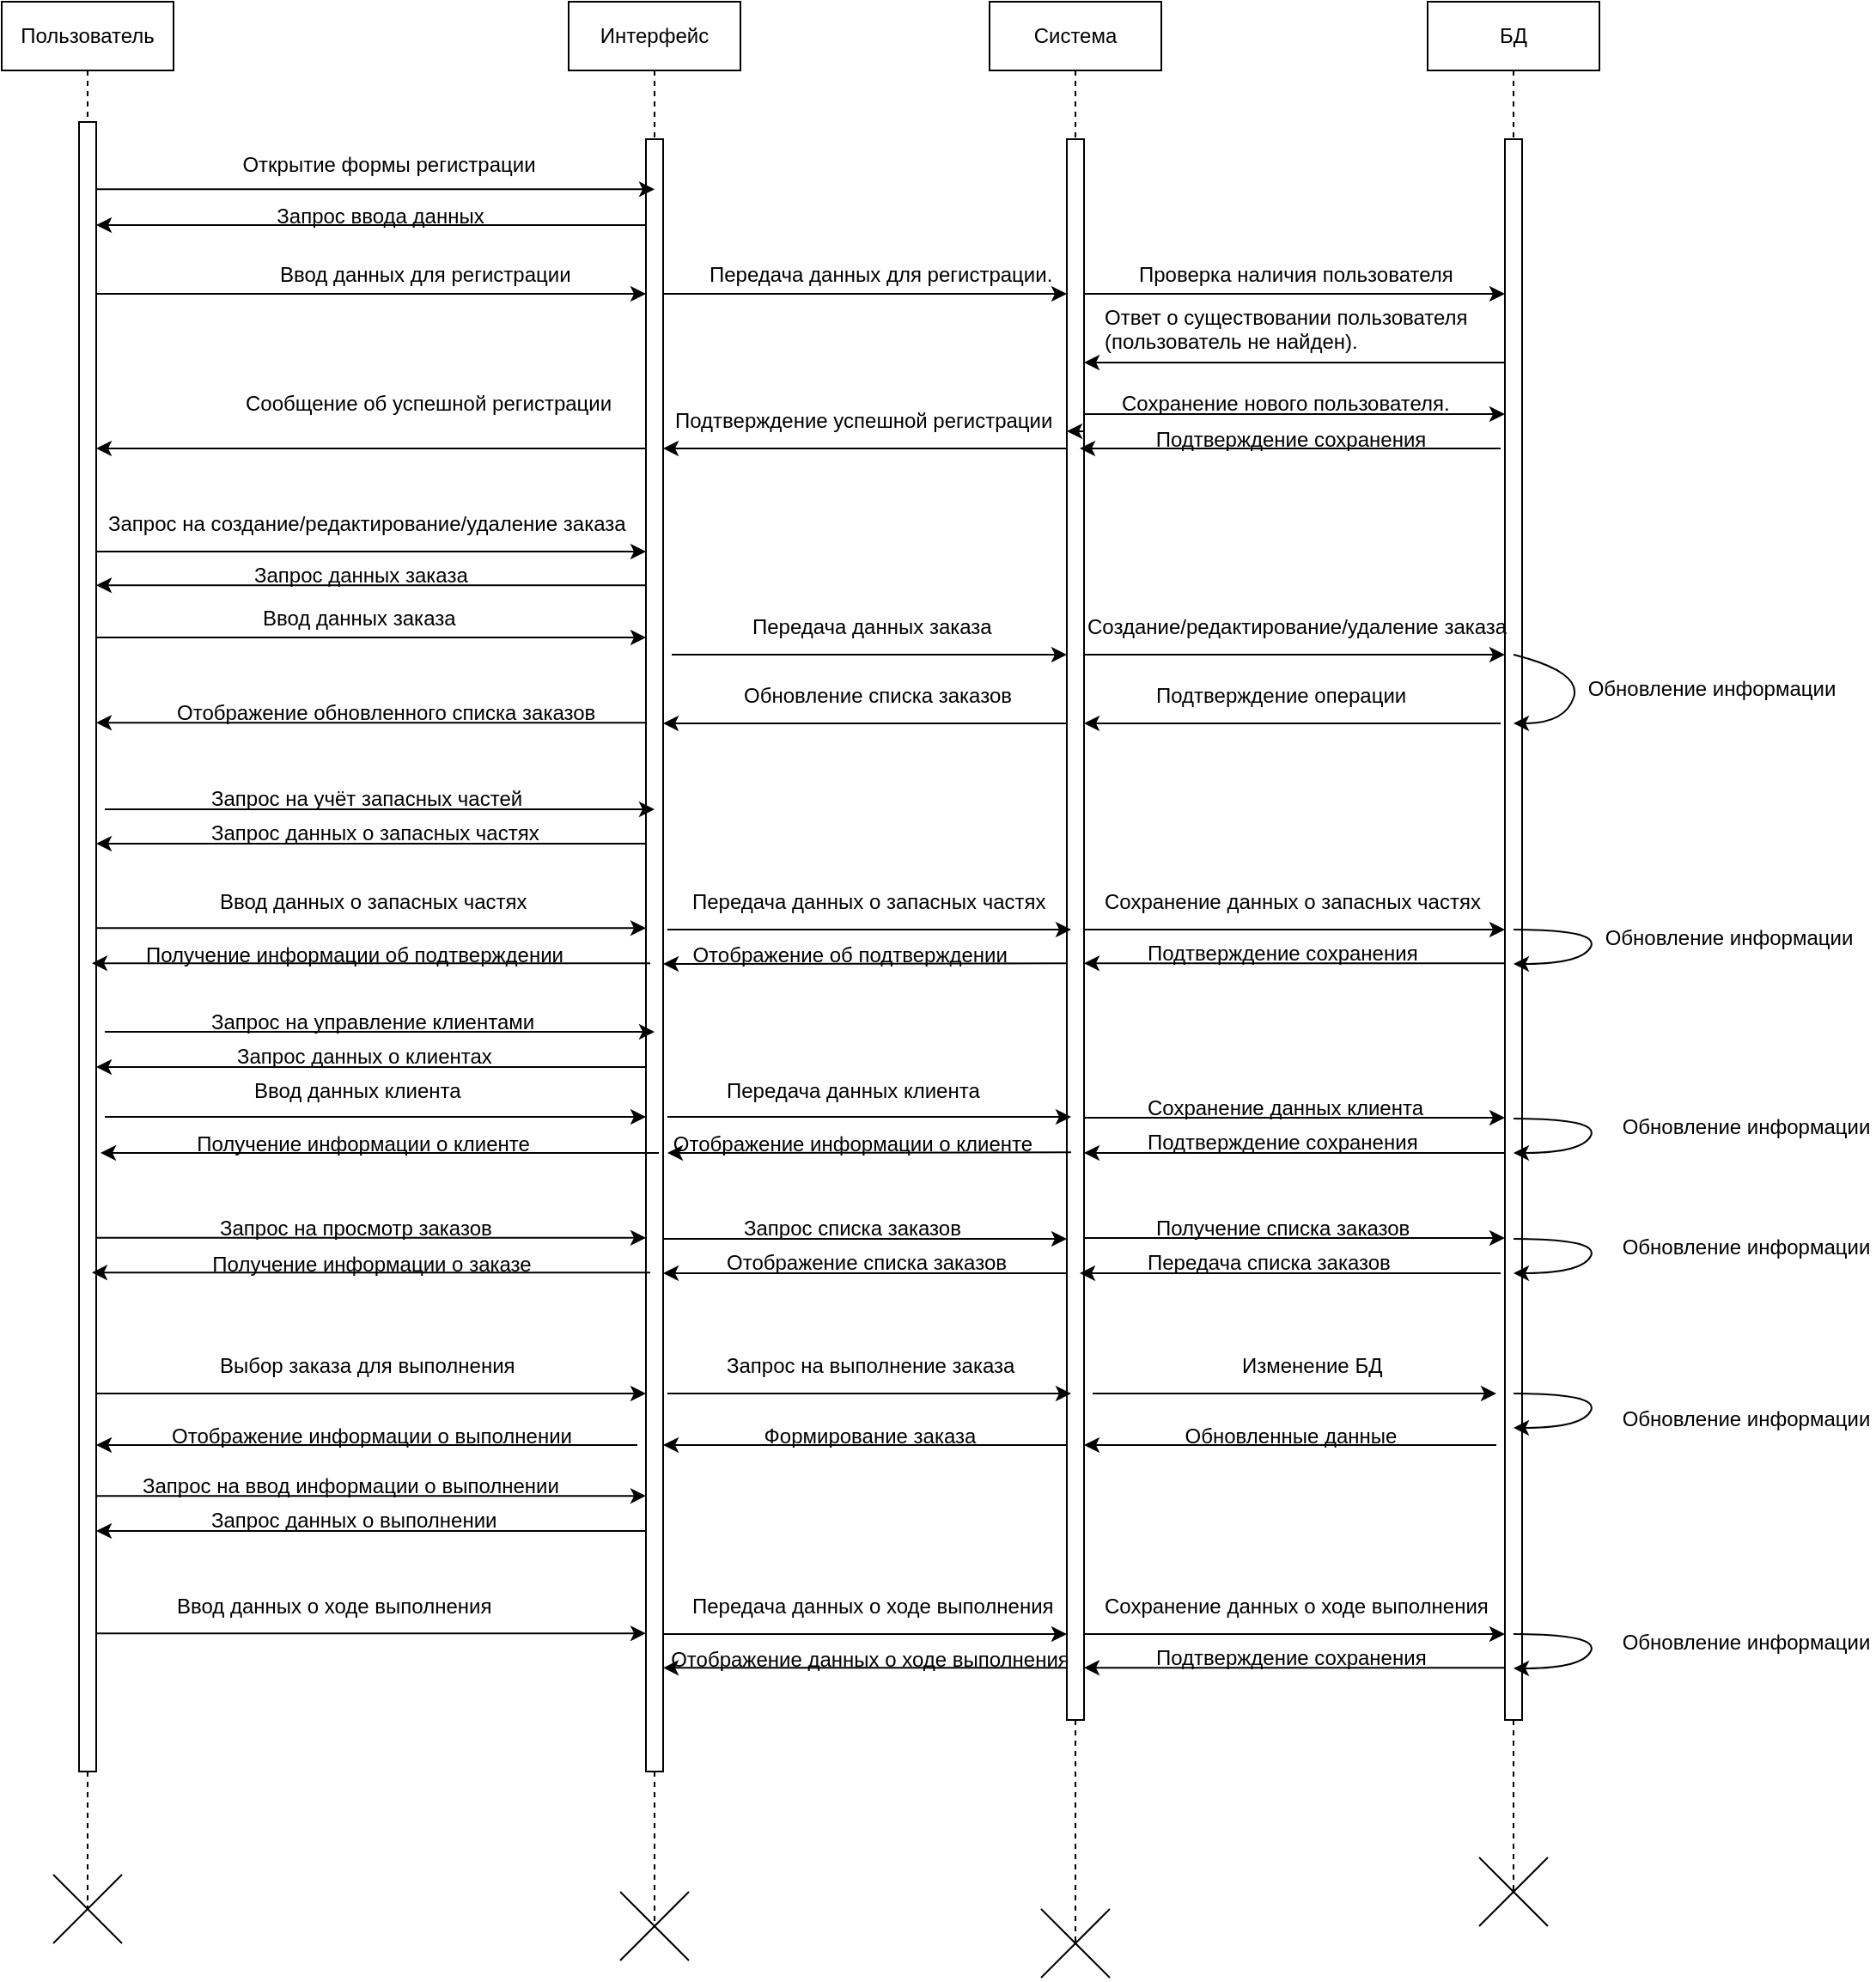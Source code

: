 <mxfile version="24.7.17">
  <diagram name="Page-1" id="2YBvvXClWsGukQMizWep">
    <mxGraphModel dx="2284" dy="780" grid="1" gridSize="10" guides="1" tooltips="1" connect="1" arrows="1" fold="1" page="1" pageScale="1" pageWidth="850" pageHeight="1100" math="0" shadow="0">
      <root>
        <mxCell id="0" />
        <mxCell id="1" parent="0" />
        <mxCell id="aM9ryv3xv72pqoxQDRHE-1" value="Пользователь" style="shape=umlLifeline;perimeter=lifelinePerimeter;whiteSpace=wrap;html=1;container=0;dropTarget=0;collapsible=0;recursiveResize=0;outlineConnect=0;portConstraint=eastwest;newEdgeStyle={&quot;edgeStyle&quot;:&quot;elbowEdgeStyle&quot;,&quot;elbow&quot;:&quot;vertical&quot;,&quot;curved&quot;:0,&quot;rounded&quot;:0};" parent="1" vertex="1">
          <mxGeometry x="-150" y="40" width="100" height="1110" as="geometry" />
        </mxCell>
        <mxCell id="aM9ryv3xv72pqoxQDRHE-2" value="" style="html=1;points=[];perimeter=orthogonalPerimeter;outlineConnect=0;targetShapes=umlLifeline;portConstraint=eastwest;newEdgeStyle={&quot;edgeStyle&quot;:&quot;elbowEdgeStyle&quot;,&quot;elbow&quot;:&quot;vertical&quot;,&quot;curved&quot;:0,&quot;rounded&quot;:0};" parent="aM9ryv3xv72pqoxQDRHE-1" vertex="1">
          <mxGeometry x="45" y="70" width="10" height="960" as="geometry" />
        </mxCell>
        <mxCell id="aM9ryv3xv72pqoxQDRHE-5" value="Система" style="shape=umlLifeline;perimeter=lifelinePerimeter;whiteSpace=wrap;html=1;container=0;dropTarget=0;collapsible=0;recursiveResize=0;outlineConnect=0;portConstraint=eastwest;newEdgeStyle={&quot;edgeStyle&quot;:&quot;elbowEdgeStyle&quot;,&quot;elbow&quot;:&quot;vertical&quot;,&quot;curved&quot;:0,&quot;rounded&quot;:0};" parent="1" vertex="1">
          <mxGeometry x="425" y="40" width="100" height="1130" as="geometry" />
        </mxCell>
        <mxCell id="aM9ryv3xv72pqoxQDRHE-6" value="" style="html=1;points=[];perimeter=orthogonalPerimeter;outlineConnect=0;targetShapes=umlLifeline;portConstraint=eastwest;newEdgeStyle={&quot;edgeStyle&quot;:&quot;elbowEdgeStyle&quot;,&quot;elbow&quot;:&quot;vertical&quot;,&quot;curved&quot;:0,&quot;rounded&quot;:0};" parent="aM9ryv3xv72pqoxQDRHE-5" vertex="1">
          <mxGeometry x="45" y="80" width="10" height="920" as="geometry" />
        </mxCell>
        <mxCell id="1hM0-aGLRKh8kivs0Ej2-1" value="БД" style="shape=umlLifeline;perimeter=lifelinePerimeter;whiteSpace=wrap;html=1;container=0;dropTarget=0;collapsible=0;recursiveResize=0;outlineConnect=0;portConstraint=eastwest;newEdgeStyle={&quot;edgeStyle&quot;:&quot;elbowEdgeStyle&quot;,&quot;elbow&quot;:&quot;vertical&quot;,&quot;curved&quot;:0,&quot;rounded&quot;:0};" parent="1" vertex="1">
          <mxGeometry x="680" y="40" width="100" height="1100" as="geometry" />
        </mxCell>
        <mxCell id="1hM0-aGLRKh8kivs0Ej2-2" value="" style="html=1;points=[];perimeter=orthogonalPerimeter;outlineConnect=0;targetShapes=umlLifeline;portConstraint=eastwest;newEdgeStyle={&quot;edgeStyle&quot;:&quot;elbowEdgeStyle&quot;,&quot;elbow&quot;:&quot;vertical&quot;,&quot;curved&quot;:0,&quot;rounded&quot;:0};" parent="1hM0-aGLRKh8kivs0Ej2-1" vertex="1">
          <mxGeometry x="45" y="80" width="10" height="920" as="geometry" />
        </mxCell>
        <mxCell id="1hM0-aGLRKh8kivs0Ej2-12" value="Интерфейс" style="shape=umlLifeline;perimeter=lifelinePerimeter;whiteSpace=wrap;html=1;container=0;dropTarget=0;collapsible=0;recursiveResize=0;outlineConnect=0;portConstraint=eastwest;newEdgeStyle={&quot;edgeStyle&quot;:&quot;elbowEdgeStyle&quot;,&quot;elbow&quot;:&quot;vertical&quot;,&quot;curved&quot;:0,&quot;rounded&quot;:0};" parent="1" vertex="1">
          <mxGeometry x="180" y="40" width="100" height="1120" as="geometry" />
        </mxCell>
        <mxCell id="1hM0-aGLRKh8kivs0Ej2-13" value="" style="html=1;points=[];perimeter=orthogonalPerimeter;outlineConnect=0;targetShapes=umlLifeline;portConstraint=eastwest;newEdgeStyle={&quot;edgeStyle&quot;:&quot;elbowEdgeStyle&quot;,&quot;elbow&quot;:&quot;vertical&quot;,&quot;curved&quot;:0,&quot;rounded&quot;:0};" parent="1hM0-aGLRKh8kivs0Ej2-12" vertex="1">
          <mxGeometry x="45" y="80" width="10" height="950" as="geometry" />
        </mxCell>
        <mxCell id="1hM0-aGLRKh8kivs0Ej2-14" value="" style="endArrow=classic;html=1;rounded=0;" parent="1" source="aM9ryv3xv72pqoxQDRHE-2" edge="1">
          <mxGeometry width="50" height="50" relative="1" as="geometry">
            <mxPoint x="-40" y="149.17" as="sourcePoint" />
            <mxPoint x="230" y="149.17" as="targetPoint" />
          </mxGeometry>
        </mxCell>
        <mxCell id="1hM0-aGLRKh8kivs0Ej2-18" value="Открытие формы регистрации" style="text;html=1;align=center;verticalAlign=middle;resizable=0;points=[];autosize=1;strokeColor=none;fillColor=none;" parent="1" vertex="1">
          <mxGeometry x="-20" y="120" width="190" height="30" as="geometry" />
        </mxCell>
        <mxCell id="1hM0-aGLRKh8kivs0Ej2-19" value="Запрос ввода данных" style="text;html=1;align=center;verticalAlign=middle;resizable=0;points=[];autosize=1;strokeColor=none;fillColor=none;" parent="1" vertex="1">
          <mxGeometry y="150" width="140" height="30" as="geometry" />
        </mxCell>
        <mxCell id="1hM0-aGLRKh8kivs0Ej2-20" value="" style="endArrow=classic;html=1;rounded=0;" parent="1" source="1hM0-aGLRKh8kivs0Ej2-13" target="aM9ryv3xv72pqoxQDRHE-2" edge="1">
          <mxGeometry width="50" height="50" relative="1" as="geometry">
            <mxPoint x="217.59" y="180" as="sourcePoint" />
            <mxPoint x="12.4" y="180" as="targetPoint" />
            <Array as="points">
              <mxPoint x="-10" y="170" />
            </Array>
          </mxGeometry>
        </mxCell>
        <mxCell id="1hM0-aGLRKh8kivs0Ej2-21" value="Ввод данных для регистрации" style="text;whiteSpace=wrap;html=1;" parent="1" vertex="1">
          <mxGeometry x="10" y="185" width="200" height="40" as="geometry" />
        </mxCell>
        <mxCell id="1hM0-aGLRKh8kivs0Ej2-22" value="" style="endArrow=classic;html=1;rounded=0;" parent="1" source="aM9ryv3xv72pqoxQDRHE-2" edge="1">
          <mxGeometry width="50" height="50" relative="1" as="geometry">
            <mxPoint x="-45" y="210.0" as="sourcePoint" />
            <mxPoint x="225" y="210.0" as="targetPoint" />
          </mxGeometry>
        </mxCell>
        <mxCell id="1hM0-aGLRKh8kivs0Ej2-23" value="Передача данных для регистрации." style="text;whiteSpace=wrap;html=1;" parent="1" vertex="1">
          <mxGeometry x="260" y="185" width="230" height="40" as="geometry" />
        </mxCell>
        <mxCell id="1hM0-aGLRKh8kivs0Ej2-24" value="" style="endArrow=classic;html=1;rounded=0;" parent="1" source="1hM0-aGLRKh8kivs0Ej2-13" edge="1">
          <mxGeometry width="50" height="50" relative="1" as="geometry">
            <mxPoint x="255" y="210" as="sourcePoint" />
            <mxPoint x="470" y="210" as="targetPoint" />
          </mxGeometry>
        </mxCell>
        <mxCell id="1hM0-aGLRKh8kivs0Ej2-25" value="Проверка наличия пользователя" style="text;whiteSpace=wrap;html=1;" parent="1" vertex="1">
          <mxGeometry x="510" y="185" width="220" height="40" as="geometry" />
        </mxCell>
        <mxCell id="1hM0-aGLRKh8kivs0Ej2-26" value="" style="endArrow=classic;html=1;rounded=0;" parent="1" edge="1">
          <mxGeometry width="50" height="50" relative="1" as="geometry">
            <mxPoint x="480" y="210" as="sourcePoint" />
            <mxPoint x="725" y="210" as="targetPoint" />
          </mxGeometry>
        </mxCell>
        <mxCell id="1hM0-aGLRKh8kivs0Ej2-27" value="Ответ о существовании пользователя (пользователь не найден)." style="text;whiteSpace=wrap;html=1;" parent="1" vertex="1">
          <mxGeometry x="490" y="210" width="240" height="40" as="geometry" />
        </mxCell>
        <mxCell id="1hM0-aGLRKh8kivs0Ej2-28" value="" style="endArrow=classic;html=1;rounded=0;" parent="1" edge="1">
          <mxGeometry width="50" height="50" relative="1" as="geometry">
            <mxPoint x="725" y="250" as="sourcePoint" />
            <mxPoint x="480" y="250" as="targetPoint" />
          </mxGeometry>
        </mxCell>
        <mxCell id="1hM0-aGLRKh8kivs0Ej2-52" value="" style="edgeStyle=orthogonalEdgeStyle;rounded=0;orthogonalLoop=1;jettySize=auto;html=1;" parent="1" source="1hM0-aGLRKh8kivs0Ej2-29" target="1hM0-aGLRKh8kivs0Ej2-34" edge="1">
          <mxGeometry relative="1" as="geometry" />
        </mxCell>
        <mxCell id="1hM0-aGLRKh8kivs0Ej2-29" value="Сохранение нового пользователя." style="text;whiteSpace=wrap;html=1;" parent="1" vertex="1">
          <mxGeometry x="500" y="260" width="220" height="40" as="geometry" />
        </mxCell>
        <mxCell id="1hM0-aGLRKh8kivs0Ej2-30" value="" style="endArrow=classic;html=1;rounded=0;" parent="1" source="aM9ryv3xv72pqoxQDRHE-6" target="1hM0-aGLRKh8kivs0Ej2-2" edge="1">
          <mxGeometry width="50" height="50" relative="1" as="geometry">
            <mxPoint x="485" y="280" as="sourcePoint" />
            <mxPoint x="730" y="280" as="targetPoint" />
            <Array as="points">
              <mxPoint x="595" y="280" />
            </Array>
          </mxGeometry>
        </mxCell>
        <mxCell id="1hM0-aGLRKh8kivs0Ej2-31" value="Подтверждение сохранения" style="text;html=1;align=center;verticalAlign=middle;resizable=0;points=[];autosize=1;strokeColor=none;fillColor=none;" parent="1" vertex="1">
          <mxGeometry x="510" y="280" width="180" height="30" as="geometry" />
        </mxCell>
        <mxCell id="1hM0-aGLRKh8kivs0Ej2-32" value="" style="endArrow=classic;html=1;rounded=0;" parent="1" edge="1">
          <mxGeometry width="50" height="50" relative="1" as="geometry">
            <mxPoint x="722.5" y="300" as="sourcePoint" />
            <mxPoint x="477.5" y="300" as="targetPoint" />
          </mxGeometry>
        </mxCell>
        <mxCell id="1hM0-aGLRKh8kivs0Ej2-34" value="Подтверждение успешной регистрации" style="text;whiteSpace=wrap;html=1;" parent="1" vertex="1">
          <mxGeometry x="240" y="270" width="230" height="40" as="geometry" />
        </mxCell>
        <mxCell id="1hM0-aGLRKh8kivs0Ej2-35" value="" style="endArrow=classic;html=1;rounded=0;" parent="1" edge="1">
          <mxGeometry width="50" height="50" relative="1" as="geometry">
            <mxPoint x="470" y="300" as="sourcePoint" />
            <mxPoint x="235" y="300" as="targetPoint" />
          </mxGeometry>
        </mxCell>
        <mxCell id="1hM0-aGLRKh8kivs0Ej2-37" value="Сообщение об успешной регистрации" style="text;whiteSpace=wrap;html=1;" parent="1" vertex="1">
          <mxGeometry x="-10" y="260" width="250" height="40" as="geometry" />
        </mxCell>
        <mxCell id="1hM0-aGLRKh8kivs0Ej2-39" value="" style="endArrow=classic;html=1;rounded=0;" parent="1" target="aM9ryv3xv72pqoxQDRHE-2" edge="1">
          <mxGeometry width="50" height="50" relative="1" as="geometry">
            <mxPoint x="225" y="300" as="sourcePoint" />
            <mxPoint x="-10" y="300" as="targetPoint" />
          </mxGeometry>
        </mxCell>
        <mxCell id="1hM0-aGLRKh8kivs0Ej2-41" value="Запрос на создание/редактирование/удаление заказа" style="text;whiteSpace=wrap;html=1;" parent="1" vertex="1">
          <mxGeometry x="-90" y="330" width="330" height="40" as="geometry" />
        </mxCell>
        <mxCell id="1hM0-aGLRKh8kivs0Ej2-42" value="" style="endArrow=classic;html=1;rounded=0;" parent="1" source="aM9ryv3xv72pqoxQDRHE-2" target="1hM0-aGLRKh8kivs0Ej2-13" edge="1">
          <mxGeometry width="50" height="50" relative="1" as="geometry">
            <mxPoint x="-90" y="360" as="sourcePoint" />
            <mxPoint x="-40" y="310" as="targetPoint" />
            <Array as="points">
              <mxPoint x="30" y="360" />
            </Array>
          </mxGeometry>
        </mxCell>
        <mxCell id="1hM0-aGLRKh8kivs0Ej2-43" value="Запрос данных заказа" style="text;whiteSpace=wrap;html=1;" parent="1" vertex="1">
          <mxGeometry x="-5" y="360" width="160" height="40" as="geometry" />
        </mxCell>
        <mxCell id="1hM0-aGLRKh8kivs0Ej2-44" value="" style="endArrow=classic;html=1;rounded=0;" parent="1" edge="1">
          <mxGeometry width="50" height="50" relative="1" as="geometry">
            <mxPoint x="225" y="379.58" as="sourcePoint" />
            <mxPoint x="-95" y="379.58" as="targetPoint" />
          </mxGeometry>
        </mxCell>
        <mxCell id="1hM0-aGLRKh8kivs0Ej2-46" value="Ввод данных заказа" style="text;whiteSpace=wrap;html=1;" parent="1" vertex="1">
          <mxGeometry y="385" width="150" height="40" as="geometry" />
        </mxCell>
        <mxCell id="1hM0-aGLRKh8kivs0Ej2-47" value="" style="endArrow=classic;html=1;rounded=0;" parent="1" source="aM9ryv3xv72pqoxQDRHE-2" target="1hM0-aGLRKh8kivs0Ej2-13" edge="1">
          <mxGeometry width="50" height="50" relative="1" as="geometry">
            <mxPoint x="-90" y="404.58" as="sourcePoint" />
            <mxPoint x="230" y="404.58" as="targetPoint" />
            <Array as="points">
              <mxPoint x="80" y="410" />
            </Array>
          </mxGeometry>
        </mxCell>
        <mxCell id="1hM0-aGLRKh8kivs0Ej2-48" value="Передача данных заказа" style="text;whiteSpace=wrap;html=1;" parent="1" vertex="1">
          <mxGeometry x="285" y="390" width="170" height="40" as="geometry" />
        </mxCell>
        <mxCell id="1hM0-aGLRKh8kivs0Ej2-51" value="Создание/редактирование/удаление заказа" style="text;whiteSpace=wrap;html=1;" parent="1" vertex="1">
          <mxGeometry x="480" y="390" width="250" height="40" as="geometry" />
        </mxCell>
        <mxCell id="1hM0-aGLRKh8kivs0Ej2-53" value="" style="endArrow=classic;html=1;rounded=0;" parent="1" source="aM9ryv3xv72pqoxQDRHE-6" target="1hM0-aGLRKh8kivs0Ej2-2" edge="1">
          <mxGeometry width="50" height="50" relative="1" as="geometry">
            <mxPoint x="485" y="399.17" as="sourcePoint" />
            <mxPoint x="730" y="399.17" as="targetPoint" />
            <Array as="points">
              <mxPoint x="600" y="420" />
            </Array>
          </mxGeometry>
        </mxCell>
        <mxCell id="1hM0-aGLRKh8kivs0Ej2-54" value="Подтверждение операции" style="text;whiteSpace=wrap;html=1;" parent="1" vertex="1">
          <mxGeometry x="520" y="430" width="180" height="40" as="geometry" />
        </mxCell>
        <mxCell id="1hM0-aGLRKh8kivs0Ej2-55" value="" style="endArrow=classic;html=1;rounded=0;" parent="1" edge="1">
          <mxGeometry width="50" height="50" relative="1" as="geometry">
            <mxPoint x="722.5" y="460" as="sourcePoint" />
            <mxPoint x="480" y="460" as="targetPoint" />
          </mxGeometry>
        </mxCell>
        <mxCell id="1hM0-aGLRKh8kivs0Ej2-57" value="Обновление списка заказов" style="text;whiteSpace=wrap;html=1;" parent="1" vertex="1">
          <mxGeometry x="280" y="430" width="190" height="40" as="geometry" />
        </mxCell>
        <mxCell id="1hM0-aGLRKh8kivs0Ej2-58" value="" style="endArrow=classic;html=1;rounded=0;" parent="1" edge="1">
          <mxGeometry width="50" height="50" relative="1" as="geometry">
            <mxPoint x="470" y="460.0" as="sourcePoint" />
            <mxPoint x="235" y="460.0" as="targetPoint" />
          </mxGeometry>
        </mxCell>
        <mxCell id="1hM0-aGLRKh8kivs0Ej2-59" value="Отображение обновленного списка заказов" style="text;whiteSpace=wrap;html=1;" parent="1" vertex="1">
          <mxGeometry x="-50" y="440" width="280" height="40" as="geometry" />
        </mxCell>
        <mxCell id="1hM0-aGLRKh8kivs0Ej2-60" value="" style="endArrow=classic;html=1;rounded=0;" parent="1" edge="1">
          <mxGeometry width="50" height="50" relative="1" as="geometry">
            <mxPoint x="225" y="459.58" as="sourcePoint" />
            <mxPoint x="-95" y="459.58" as="targetPoint" />
          </mxGeometry>
        </mxCell>
        <mxCell id="1hM0-aGLRKh8kivs0Ej2-61" value="Запрос на учёт запасных частей" style="text;whiteSpace=wrap;html=1;" parent="1" vertex="1">
          <mxGeometry x="-30" y="490" width="210" height="40" as="geometry" />
        </mxCell>
        <mxCell id="1hM0-aGLRKh8kivs0Ej2-62" value="Запрос данных о запасных частях" style="text;whiteSpace=wrap;html=1;" parent="1" vertex="1">
          <mxGeometry x="-30" y="510" width="220" height="40" as="geometry" />
        </mxCell>
        <mxCell id="1hM0-aGLRKh8kivs0Ej2-63" value="Ввод данных о запасных частях" style="text;whiteSpace=wrap;html=1;" parent="1" vertex="1">
          <mxGeometry x="-25" y="550" width="210" height="40" as="geometry" />
        </mxCell>
        <mxCell id="1hM0-aGLRKh8kivs0Ej2-64" value="Передача данных о запасных частях" style="text;whiteSpace=wrap;html=1;" parent="1" vertex="1">
          <mxGeometry x="250" y="550" width="240" height="40" as="geometry" />
        </mxCell>
        <mxCell id="1hM0-aGLRKh8kivs0Ej2-65" value="Сохранение данных о запасных частях" style="text;whiteSpace=wrap;html=1;" parent="1" vertex="1">
          <mxGeometry x="490" y="550" width="250" height="40" as="geometry" />
        </mxCell>
        <mxCell id="1hM0-aGLRKh8kivs0Ej2-66" value="Подтверждение сохранения" style="text;whiteSpace=wrap;html=1;" parent="1" vertex="1">
          <mxGeometry x="515" y="580" width="190" height="40" as="geometry" />
        </mxCell>
        <mxCell id="1hM0-aGLRKh8kivs0Ej2-67" value="" style="endArrow=classic;html=1;rounded=0;" parent="1" edge="1">
          <mxGeometry width="50" height="50" relative="1" as="geometry">
            <mxPoint x="-90.0" y="510" as="sourcePoint" />
            <mxPoint x="230" y="510" as="targetPoint" />
          </mxGeometry>
        </mxCell>
        <mxCell id="1hM0-aGLRKh8kivs0Ej2-68" value="" style="endArrow=classic;html=1;rounded=0;" parent="1" edge="1">
          <mxGeometry width="50" height="50" relative="1" as="geometry">
            <mxPoint x="225" y="530.0" as="sourcePoint" />
            <mxPoint x="-95" y="530.0" as="targetPoint" />
          </mxGeometry>
        </mxCell>
        <mxCell id="1hM0-aGLRKh8kivs0Ej2-69" value="" style="endArrow=classic;html=1;rounded=0;" parent="1" edge="1">
          <mxGeometry width="50" height="50" relative="1" as="geometry">
            <mxPoint x="-95" y="579.17" as="sourcePoint" />
            <mxPoint x="225" y="579.17" as="targetPoint" />
          </mxGeometry>
        </mxCell>
        <mxCell id="1hM0-aGLRKh8kivs0Ej2-70" value="" style="endArrow=classic;html=1;rounded=0;" parent="1" edge="1">
          <mxGeometry width="50" height="50" relative="1" as="geometry">
            <mxPoint x="237.5" y="580.0" as="sourcePoint" />
            <mxPoint x="472.5" y="580.0" as="targetPoint" />
          </mxGeometry>
        </mxCell>
        <mxCell id="1hM0-aGLRKh8kivs0Ej2-72" value="" style="endArrow=classic;html=1;rounded=0;" parent="1" edge="1">
          <mxGeometry width="50" height="50" relative="1" as="geometry">
            <mxPoint x="480" y="580.0" as="sourcePoint" />
            <mxPoint x="725" y="580.0" as="targetPoint" />
          </mxGeometry>
        </mxCell>
        <mxCell id="1hM0-aGLRKh8kivs0Ej2-73" value="" style="endArrow=classic;html=1;rounded=0;" parent="1" edge="1">
          <mxGeometry width="50" height="50" relative="1" as="geometry">
            <mxPoint x="725" y="599.58" as="sourcePoint" />
            <mxPoint x="480" y="599.58" as="targetPoint" />
          </mxGeometry>
        </mxCell>
        <mxCell id="1hM0-aGLRKh8kivs0Ej2-76" value="Запрос на управление клиентами" style="text;whiteSpace=wrap;html=1;" parent="1" vertex="1">
          <mxGeometry x="-30" y="620" width="220" height="40" as="geometry" />
        </mxCell>
        <mxCell id="1hM0-aGLRKh8kivs0Ej2-77" value="Запрос данных о клиентах" style="text;whiteSpace=wrap;html=1;" parent="1" vertex="1">
          <mxGeometry x="-15" y="640" width="180" height="40" as="geometry" />
        </mxCell>
        <mxCell id="1hM0-aGLRKh8kivs0Ej2-78" value="Ввод данных клиента" style="text;whiteSpace=wrap;html=1;" parent="1" vertex="1">
          <mxGeometry x="-5" y="660" width="150" height="40" as="geometry" />
        </mxCell>
        <mxCell id="1hM0-aGLRKh8kivs0Ej2-79" value="Передача данных клиента" style="text;whiteSpace=wrap;html=1;" parent="1" vertex="1">
          <mxGeometry x="270" y="660" width="180" height="40" as="geometry" />
        </mxCell>
        <mxCell id="1hM0-aGLRKh8kivs0Ej2-80" value="Сохранение данных клиента" style="text;whiteSpace=wrap;html=1;" parent="1" vertex="1">
          <mxGeometry x="515" y="670" width="190" height="40" as="geometry" />
        </mxCell>
        <mxCell id="1hM0-aGLRKh8kivs0Ej2-81" value="Подтверждение сохранения" style="text;whiteSpace=wrap;html=1;" parent="1" vertex="1">
          <mxGeometry x="515" y="690" width="190" height="40" as="geometry" />
        </mxCell>
        <mxCell id="1hM0-aGLRKh8kivs0Ej2-82" value="" style="endArrow=classic;html=1;rounded=0;" parent="1" edge="1">
          <mxGeometry width="50" height="50" relative="1" as="geometry">
            <mxPoint x="-90" y="639.5" as="sourcePoint" />
            <mxPoint x="230" y="639.5" as="targetPoint" />
          </mxGeometry>
        </mxCell>
        <mxCell id="1hM0-aGLRKh8kivs0Ej2-83" value="" style="endArrow=classic;html=1;rounded=0;" parent="1" edge="1">
          <mxGeometry width="50" height="50" relative="1" as="geometry">
            <mxPoint x="225" y="660" as="sourcePoint" />
            <mxPoint x="-95" y="660" as="targetPoint" />
          </mxGeometry>
        </mxCell>
        <mxCell id="1hM0-aGLRKh8kivs0Ej2-85" value="" style="endArrow=classic;html=1;rounded=0;" parent="1" edge="1">
          <mxGeometry width="50" height="50" relative="1" as="geometry">
            <mxPoint x="-90" y="689" as="sourcePoint" />
            <mxPoint x="225" y="689" as="targetPoint" />
            <Array as="points">
              <mxPoint x="190" y="689" />
            </Array>
          </mxGeometry>
        </mxCell>
        <mxCell id="1hM0-aGLRKh8kivs0Ej2-86" value="" style="endArrow=classic;html=1;rounded=0;" parent="1" edge="1">
          <mxGeometry width="50" height="50" relative="1" as="geometry">
            <mxPoint x="237.5" y="689" as="sourcePoint" />
            <mxPoint x="472.5" y="689" as="targetPoint" />
          </mxGeometry>
        </mxCell>
        <mxCell id="1hM0-aGLRKh8kivs0Ej2-87" value="" style="endArrow=classic;html=1;rounded=0;" parent="1" edge="1">
          <mxGeometry width="50" height="50" relative="1" as="geometry">
            <mxPoint x="480" y="689.5" as="sourcePoint" />
            <mxPoint x="725" y="689.5" as="targetPoint" />
          </mxGeometry>
        </mxCell>
        <mxCell id="1hM0-aGLRKh8kivs0Ej2-88" value="" style="endArrow=classic;html=1;rounded=0;" parent="1" edge="1">
          <mxGeometry width="50" height="50" relative="1" as="geometry">
            <mxPoint x="725" y="710" as="sourcePoint" />
            <mxPoint x="480" y="710" as="targetPoint" />
          </mxGeometry>
        </mxCell>
        <mxCell id="1hM0-aGLRKh8kivs0Ej2-91" value="Запрос на просмотр заказов" style="text;whiteSpace=wrap;html=1;" parent="1" vertex="1">
          <mxGeometry x="-25" y="740" width="190" height="40" as="geometry" />
        </mxCell>
        <mxCell id="1hM0-aGLRKh8kivs0Ej2-92" value="" style="endArrow=classic;html=1;rounded=0;" parent="1" edge="1">
          <mxGeometry width="50" height="50" relative="1" as="geometry">
            <mxPoint x="-95" y="759.41" as="sourcePoint" />
            <mxPoint x="225" y="759.41" as="targetPoint" />
          </mxGeometry>
        </mxCell>
        <mxCell id="1hM0-aGLRKh8kivs0Ej2-93" value="Запрос списка заказов" style="text;whiteSpace=wrap;html=1;" parent="1" vertex="1">
          <mxGeometry x="280" y="740" width="160" height="40" as="geometry" />
        </mxCell>
        <mxCell id="1hM0-aGLRKh8kivs0Ej2-94" value="" style="endArrow=classic;html=1;rounded=0;" parent="1" source="1hM0-aGLRKh8kivs0Ej2-13" target="aM9ryv3xv72pqoxQDRHE-6" edge="1">
          <mxGeometry width="50" height="50" relative="1" as="geometry">
            <mxPoint x="240" y="760" as="sourcePoint" />
            <mxPoint x="290" y="710" as="targetPoint" />
            <Array as="points">
              <mxPoint x="380" y="760" />
            </Array>
          </mxGeometry>
        </mxCell>
        <mxCell id="1hM0-aGLRKh8kivs0Ej2-97" value="Получение списка заказов" style="text;whiteSpace=wrap;html=1;" parent="1" vertex="1">
          <mxGeometry x="520" y="740" width="180" height="40" as="geometry" />
        </mxCell>
        <mxCell id="1hM0-aGLRKh8kivs0Ej2-98" value="Передача списка заказов" style="text;whiteSpace=wrap;html=1;" parent="1" vertex="1">
          <mxGeometry x="515" y="760" width="170" height="40" as="geometry" />
        </mxCell>
        <mxCell id="1hM0-aGLRKh8kivs0Ej2-99" value="Отображение списка заказов" style="text;whiteSpace=wrap;html=1;" parent="1" vertex="1">
          <mxGeometry x="270" y="760" width="200" height="40" as="geometry" />
        </mxCell>
        <mxCell id="1hM0-aGLRKh8kivs0Ej2-100" value="Выбор заказа для выполнения" style="text;whiteSpace=wrap;html=1;" parent="1" vertex="1">
          <mxGeometry x="-25" y="820" width="210" height="40" as="geometry" />
        </mxCell>
        <mxCell id="1hM0-aGLRKh8kivs0Ej2-101" value="Запрос на выполнение заказа" style="text;whiteSpace=wrap;html=1;" parent="1" vertex="1">
          <mxGeometry x="270" y="820" width="200" height="40" as="geometry" />
        </mxCell>
        <mxCell id="1hM0-aGLRKh8kivs0Ej2-102" value="" style="endArrow=classic;html=1;rounded=0;" parent="1" edge="1">
          <mxGeometry width="50" height="50" relative="1" as="geometry">
            <mxPoint x="480" y="759.5" as="sourcePoint" />
            <mxPoint x="725" y="759.5" as="targetPoint" />
          </mxGeometry>
        </mxCell>
        <mxCell id="1hM0-aGLRKh8kivs0Ej2-103" value="" style="endArrow=classic;html=1;rounded=0;" parent="1" edge="1">
          <mxGeometry width="50" height="50" relative="1" as="geometry">
            <mxPoint x="722.5" y="780" as="sourcePoint" />
            <mxPoint x="477.5" y="780" as="targetPoint" />
          </mxGeometry>
        </mxCell>
        <mxCell id="1hM0-aGLRKh8kivs0Ej2-105" value="" style="endArrow=classic;html=1;rounded=0;exitX=1;exitY=0.5;exitDx=0;exitDy=0;" parent="1" source="1hM0-aGLRKh8kivs0Ej2-99" target="1hM0-aGLRKh8kivs0Ej2-13" edge="1">
          <mxGeometry width="50" height="50" relative="1" as="geometry">
            <mxPoint x="470" y="790" as="sourcePoint" />
            <mxPoint x="520" y="740" as="targetPoint" />
          </mxGeometry>
        </mxCell>
        <mxCell id="1hM0-aGLRKh8kivs0Ej2-106" value="" style="endArrow=classic;html=1;rounded=0;" parent="1" edge="1">
          <mxGeometry width="50" height="50" relative="1" as="geometry">
            <mxPoint x="-95" y="850" as="sourcePoint" />
            <mxPoint x="225" y="850" as="targetPoint" />
          </mxGeometry>
        </mxCell>
        <mxCell id="1hM0-aGLRKh8kivs0Ej2-107" value="" style="endArrow=classic;html=1;rounded=0;" parent="1" edge="1">
          <mxGeometry width="50" height="50" relative="1" as="geometry">
            <mxPoint x="237.5" y="850" as="sourcePoint" />
            <mxPoint x="472.5" y="850" as="targetPoint" />
          </mxGeometry>
        </mxCell>
        <mxCell id="1hM0-aGLRKh8kivs0Ej2-108" value="Запрос на ввод информации о выполнении" style="text;whiteSpace=wrap;html=1;" parent="1" vertex="1">
          <mxGeometry x="-70" y="890" width="280" height="40" as="geometry" />
        </mxCell>
        <mxCell id="1hM0-aGLRKh8kivs0Ej2-109" value="Запрос данных о выполнении" style="text;whiteSpace=wrap;html=1;" parent="1" vertex="1">
          <mxGeometry x="-30" y="910" width="200" height="40" as="geometry" />
        </mxCell>
        <mxCell id="1hM0-aGLRKh8kivs0Ej2-110" value="Ввод данных о ходе выполнения" style="text;whiteSpace=wrap;html=1;" parent="1" vertex="1">
          <mxGeometry x="-50" y="960" width="210" height="40" as="geometry" />
        </mxCell>
        <mxCell id="1hM0-aGLRKh8kivs0Ej2-111" value="Передача данных о ходе выполнения" style="text;whiteSpace=wrap;html=1;" parent="1" vertex="1">
          <mxGeometry x="250" y="960" width="240" height="40" as="geometry" />
        </mxCell>
        <mxCell id="1hM0-aGLRKh8kivs0Ej2-112" value="Сохранение данных о ходе выполнения" style="text;whiteSpace=wrap;html=1;" parent="1" vertex="1">
          <mxGeometry x="490" y="960" width="260" height="40" as="geometry" />
        </mxCell>
        <mxCell id="1hM0-aGLRKh8kivs0Ej2-113" value="Подтверждение сохранения" style="text;whiteSpace=wrap;html=1;" parent="1" vertex="1">
          <mxGeometry x="520" y="990" width="190" height="40" as="geometry" />
        </mxCell>
        <mxCell id="1hM0-aGLRKh8kivs0Ej2-114" value="" style="endArrow=classic;html=1;rounded=0;" parent="1" edge="1">
          <mxGeometry width="50" height="50" relative="1" as="geometry">
            <mxPoint x="-95" y="909.58" as="sourcePoint" />
            <mxPoint x="225" y="909.58" as="targetPoint" />
          </mxGeometry>
        </mxCell>
        <mxCell id="1hM0-aGLRKh8kivs0Ej2-115" value="" style="endArrow=classic;html=1;rounded=0;" parent="1" edge="1">
          <mxGeometry width="50" height="50" relative="1" as="geometry">
            <mxPoint x="225" y="930.0" as="sourcePoint" />
            <mxPoint x="-95" y="930.0" as="targetPoint" />
          </mxGeometry>
        </mxCell>
        <mxCell id="1hM0-aGLRKh8kivs0Ej2-117" value="" style="endArrow=classic;html=1;rounded=0;" parent="1" edge="1">
          <mxGeometry width="50" height="50" relative="1" as="geometry">
            <mxPoint x="-95" y="989.58" as="sourcePoint" />
            <mxPoint x="225" y="989.58" as="targetPoint" />
          </mxGeometry>
        </mxCell>
        <mxCell id="1hM0-aGLRKh8kivs0Ej2-118" value="" style="endArrow=classic;html=1;rounded=0;" parent="1" edge="1">
          <mxGeometry width="50" height="50" relative="1" as="geometry">
            <mxPoint x="235" y="990.0" as="sourcePoint" />
            <mxPoint x="470" y="990.0" as="targetPoint" />
          </mxGeometry>
        </mxCell>
        <mxCell id="1hM0-aGLRKh8kivs0Ej2-119" value="" style="endArrow=classic;html=1;rounded=0;" parent="1" edge="1">
          <mxGeometry width="50" height="50" relative="1" as="geometry">
            <mxPoint x="480" y="990.0" as="sourcePoint" />
            <mxPoint x="725" y="990.0" as="targetPoint" />
          </mxGeometry>
        </mxCell>
        <mxCell id="1hM0-aGLRKh8kivs0Ej2-120" value="" style="endArrow=classic;html=1;rounded=0;" parent="1" edge="1">
          <mxGeometry width="50" height="50" relative="1" as="geometry">
            <mxPoint x="725" y="1009.58" as="sourcePoint" />
            <mxPoint x="480" y="1009.58" as="targetPoint" />
          </mxGeometry>
        </mxCell>
        <mxCell id="D63uPHWVItMQA00iu8uk-5" value="" style="endArrow=classic;html=1;rounded=0;exitX=1;exitY=0.5;exitDx=0;exitDy=0;" edge="1" parent="1">
          <mxGeometry width="50" height="50" relative="1" as="geometry">
            <mxPoint x="470" y="599.66" as="sourcePoint" />
            <mxPoint x="235" y="600" as="targetPoint" />
          </mxGeometry>
        </mxCell>
        <mxCell id="D63uPHWVItMQA00iu8uk-6" value="Отображение об подтверждении&amp;nbsp;" style="text;html=1;align=center;verticalAlign=middle;resizable=0;points=[];autosize=1;strokeColor=none;fillColor=none;" vertex="1" parent="1">
          <mxGeometry x="250" y="580" width="190" height="30" as="geometry" />
        </mxCell>
        <mxCell id="D63uPHWVItMQA00iu8uk-8" value="" style="endArrow=classic;html=1;rounded=0;exitX=1;exitY=0.5;exitDx=0;exitDy=0;" edge="1" parent="1">
          <mxGeometry width="50" height="50" relative="1" as="geometry">
            <mxPoint x="472.5" y="709.66" as="sourcePoint" />
            <mxPoint x="237.5" y="710" as="targetPoint" />
          </mxGeometry>
        </mxCell>
        <mxCell id="D63uPHWVItMQA00iu8uk-9" value="Отображение информации о клиенте" style="text;html=1;align=center;verticalAlign=middle;resizable=0;points=[];autosize=1;strokeColor=none;fillColor=none;" vertex="1" parent="1">
          <mxGeometry x="240" y="690" width="210" height="30" as="geometry" />
        </mxCell>
        <mxCell id="D63uPHWVItMQA00iu8uk-10" value="Отображение данных о ходе выполнения" style="text;html=1;align=center;verticalAlign=middle;resizable=0;points=[];autosize=1;strokeColor=none;fillColor=none;" vertex="1" parent="1">
          <mxGeometry x="240" y="990" width="230" height="30" as="geometry" />
        </mxCell>
        <mxCell id="D63uPHWVItMQA00iu8uk-11" value="" style="endArrow=classic;html=1;rounded=0;exitX=1;exitY=0.5;exitDx=0;exitDy=0;" edge="1" parent="1">
          <mxGeometry width="50" height="50" relative="1" as="geometry">
            <mxPoint x="470" y="1009.66" as="sourcePoint" />
            <mxPoint x="235" y="1009.66" as="targetPoint" />
          </mxGeometry>
        </mxCell>
        <mxCell id="D63uPHWVItMQA00iu8uk-12" value="" style="endArrow=classic;html=1;rounded=0;" edge="1" parent="1">
          <mxGeometry width="50" height="50" relative="1" as="geometry">
            <mxPoint x="485" y="850" as="sourcePoint" />
            <mxPoint x="720" y="850" as="targetPoint" />
          </mxGeometry>
        </mxCell>
        <mxCell id="D63uPHWVItMQA00iu8uk-13" value="Изменение БД&amp;nbsp;&lt;div&gt;&lt;br&gt;&lt;/div&gt;" style="text;whiteSpace=wrap;html=1;" vertex="1" parent="1">
          <mxGeometry x="570" y="820" width="170" height="40" as="geometry" />
        </mxCell>
        <mxCell id="D63uPHWVItMQA00iu8uk-15" value="Отображение информации о выполнении" style="text;html=1;align=center;verticalAlign=middle;resizable=0;points=[];autosize=1;strokeColor=none;fillColor=none;" vertex="1" parent="1">
          <mxGeometry x="-55" y="860" width="240" height="30" as="geometry" />
        </mxCell>
        <mxCell id="D63uPHWVItMQA00iu8uk-16" value="Формирование заказа" style="text;html=1;align=center;verticalAlign=middle;resizable=0;points=[];autosize=1;strokeColor=none;fillColor=none;" vertex="1" parent="1">
          <mxGeometry x="290" y="860" width="130" height="30" as="geometry" />
        </mxCell>
        <mxCell id="D63uPHWVItMQA00iu8uk-17" value="" style="endArrow=classic;html=1;rounded=0;" edge="1" parent="1" target="aM9ryv3xv72pqoxQDRHE-2">
          <mxGeometry width="50" height="50" relative="1" as="geometry">
            <mxPoint x="220" y="880" as="sourcePoint" />
            <mxPoint x="270" y="830" as="targetPoint" />
          </mxGeometry>
        </mxCell>
        <mxCell id="D63uPHWVItMQA00iu8uk-18" value="" style="endArrow=classic;html=1;rounded=0;" edge="1" parent="1">
          <mxGeometry width="50" height="50" relative="1" as="geometry">
            <mxPoint x="470" y="880" as="sourcePoint" />
            <mxPoint x="235" y="880" as="targetPoint" />
          </mxGeometry>
        </mxCell>
        <mxCell id="D63uPHWVItMQA00iu8uk-19" value="Обновленные данные" style="text;html=1;align=center;verticalAlign=middle;resizable=0;points=[];autosize=1;strokeColor=none;fillColor=none;" vertex="1" parent="1">
          <mxGeometry x="535" y="860" width="130" height="30" as="geometry" />
        </mxCell>
        <mxCell id="D63uPHWVItMQA00iu8uk-20" value="" style="endArrow=classic;html=1;rounded=0;" edge="1" parent="1" target="aM9ryv3xv72pqoxQDRHE-6">
          <mxGeometry width="50" height="50" relative="1" as="geometry">
            <mxPoint x="720" y="880" as="sourcePoint" />
            <mxPoint x="770" y="830" as="targetPoint" />
          </mxGeometry>
        </mxCell>
        <mxCell id="D63uPHWVItMQA00iu8uk-21" value="Получение информации об подтверждении" style="text;html=1;align=center;verticalAlign=middle;resizable=0;points=[];autosize=1;strokeColor=none;fillColor=none;" vertex="1" parent="1">
          <mxGeometry x="-70" y="580" width="250" height="30" as="geometry" />
        </mxCell>
        <mxCell id="D63uPHWVItMQA00iu8uk-22" value="" style="endArrow=classic;html=1;rounded=0;" edge="1" parent="1">
          <mxGeometry width="50" height="50" relative="1" as="geometry">
            <mxPoint x="227.5" y="599.58" as="sourcePoint" />
            <mxPoint x="-97.5" y="599.58" as="targetPoint" />
          </mxGeometry>
        </mxCell>
        <mxCell id="D63uPHWVItMQA00iu8uk-23" value="" style="endArrow=classic;html=1;rounded=0;" edge="1" parent="1">
          <mxGeometry width="50" height="50" relative="1" as="geometry">
            <mxPoint x="232.5" y="710" as="sourcePoint" />
            <mxPoint x="-92.5" y="710" as="targetPoint" />
          </mxGeometry>
        </mxCell>
        <mxCell id="D63uPHWVItMQA00iu8uk-24" value="" style="endArrow=classic;html=1;rounded=0;" edge="1" parent="1">
          <mxGeometry width="50" height="50" relative="1" as="geometry">
            <mxPoint x="227.5" y="779.58" as="sourcePoint" />
            <mxPoint x="-97.5" y="779.58" as="targetPoint" />
          </mxGeometry>
        </mxCell>
        <mxCell id="D63uPHWVItMQA00iu8uk-28" value="" style="curved=1;endArrow=classic;html=1;rounded=0;exitX=1;exitY=0.75;exitDx=0;exitDy=0;" edge="1" parent="1" source="1hM0-aGLRKh8kivs0Ej2-51" target="1hM0-aGLRKh8kivs0Ej2-1">
          <mxGeometry width="50" height="50" relative="1" as="geometry">
            <mxPoint x="730" y="420" as="sourcePoint" />
            <mxPoint x="800" y="440" as="targetPoint" />
            <Array as="points">
              <mxPoint x="770" y="430" />
              <mxPoint x="760" y="460" />
            </Array>
          </mxGeometry>
        </mxCell>
        <mxCell id="D63uPHWVItMQA00iu8uk-29" value="Обновление информации" style="text;html=1;align=center;verticalAlign=middle;resizable=0;points=[];autosize=1;strokeColor=none;fillColor=none;" vertex="1" parent="1">
          <mxGeometry x="770" y="425" width="150" height="30" as="geometry" />
        </mxCell>
        <mxCell id="D63uPHWVItMQA00iu8uk-30" value="" style="endArrow=classic;html=1;rounded=0;" edge="1" parent="1" target="aM9ryv3xv72pqoxQDRHE-6">
          <mxGeometry width="50" height="50" relative="1" as="geometry">
            <mxPoint x="240" y="420" as="sourcePoint" />
            <mxPoint x="290" y="370" as="targetPoint" />
          </mxGeometry>
        </mxCell>
        <mxCell id="D63uPHWVItMQA00iu8uk-31" value="" style="curved=1;endArrow=classic;html=1;rounded=0;exitX=1;exitY=0.75;exitDx=0;exitDy=0;" edge="1" parent="1" target="1hM0-aGLRKh8kivs0Ej2-1">
          <mxGeometry width="50" height="50" relative="1" as="geometry">
            <mxPoint x="730" y="580" as="sourcePoint" />
            <mxPoint x="730" y="620" as="targetPoint" />
            <Array as="points">
              <mxPoint x="780" y="580" />
              <mxPoint x="770" y="600" />
            </Array>
          </mxGeometry>
        </mxCell>
        <mxCell id="D63uPHWVItMQA00iu8uk-32" value="" style="curved=1;endArrow=classic;html=1;rounded=0;exitX=1;exitY=0.75;exitDx=0;exitDy=0;" edge="1" parent="1">
          <mxGeometry width="50" height="50" relative="1" as="geometry">
            <mxPoint x="730" y="690" as="sourcePoint" />
            <mxPoint x="730" y="710" as="targetPoint" />
            <Array as="points">
              <mxPoint x="780" y="690" />
              <mxPoint x="770" y="710" />
            </Array>
          </mxGeometry>
        </mxCell>
        <mxCell id="D63uPHWVItMQA00iu8uk-33" value="" style="curved=1;endArrow=classic;html=1;rounded=0;exitX=1;exitY=0.75;exitDx=0;exitDy=0;" edge="1" parent="1">
          <mxGeometry width="50" height="50" relative="1" as="geometry">
            <mxPoint x="730" y="760" as="sourcePoint" />
            <mxPoint x="730" y="780" as="targetPoint" />
            <Array as="points">
              <mxPoint x="780" y="760" />
              <mxPoint x="770" y="780" />
            </Array>
          </mxGeometry>
        </mxCell>
        <mxCell id="D63uPHWVItMQA00iu8uk-34" value="" style="curved=1;endArrow=classic;html=1;rounded=0;exitX=1;exitY=0.75;exitDx=0;exitDy=0;" edge="1" parent="1">
          <mxGeometry width="50" height="50" relative="1" as="geometry">
            <mxPoint x="730" y="850" as="sourcePoint" />
            <mxPoint x="730" y="870" as="targetPoint" />
            <Array as="points">
              <mxPoint x="780" y="850" />
              <mxPoint x="770" y="870" />
            </Array>
          </mxGeometry>
        </mxCell>
        <mxCell id="D63uPHWVItMQA00iu8uk-35" value="" style="curved=1;endArrow=classic;html=1;rounded=0;exitX=1;exitY=0.75;exitDx=0;exitDy=0;" edge="1" parent="1">
          <mxGeometry width="50" height="50" relative="1" as="geometry">
            <mxPoint x="730" y="990" as="sourcePoint" />
            <mxPoint x="730" y="1010" as="targetPoint" />
            <Array as="points">
              <mxPoint x="780" y="990" />
              <mxPoint x="770" y="1010" />
            </Array>
          </mxGeometry>
        </mxCell>
        <mxCell id="D63uPHWVItMQA00iu8uk-36" value="Обновление информации" style="text;html=1;align=center;verticalAlign=middle;resizable=0;points=[];autosize=1;strokeColor=none;fillColor=none;" vertex="1" parent="1">
          <mxGeometry x="790" y="850" width="150" height="30" as="geometry" />
        </mxCell>
        <mxCell id="D63uPHWVItMQA00iu8uk-37" value="Обновление информации" style="text;html=1;align=center;verticalAlign=middle;resizable=0;points=[];autosize=1;strokeColor=none;fillColor=none;" vertex="1" parent="1">
          <mxGeometry x="780" y="570" width="150" height="30" as="geometry" />
        </mxCell>
        <mxCell id="D63uPHWVItMQA00iu8uk-38" value="Обновление информации" style="text;html=1;align=center;verticalAlign=middle;resizable=0;points=[];autosize=1;strokeColor=none;fillColor=none;" vertex="1" parent="1">
          <mxGeometry x="790" y="680" width="150" height="30" as="geometry" />
        </mxCell>
        <mxCell id="D63uPHWVItMQA00iu8uk-39" value="Обновление информации" style="text;html=1;align=center;verticalAlign=middle;resizable=0;points=[];autosize=1;strokeColor=none;fillColor=none;" vertex="1" parent="1">
          <mxGeometry x="790" y="750" width="150" height="30" as="geometry" />
        </mxCell>
        <mxCell id="D63uPHWVItMQA00iu8uk-40" value="Обновление информации" style="text;html=1;align=center;verticalAlign=middle;resizable=0;points=[];autosize=1;strokeColor=none;fillColor=none;" vertex="1" parent="1">
          <mxGeometry x="790" y="980" width="150" height="30" as="geometry" />
        </mxCell>
        <mxCell id="D63uPHWVItMQA00iu8uk-43" value="" style="endArrow=none;html=1;rounded=0;" edge="1" parent="1">
          <mxGeometry width="50" height="50" relative="1" as="geometry">
            <mxPoint x="210" y="1180" as="sourcePoint" />
            <mxPoint x="250" y="1140" as="targetPoint" />
          </mxGeometry>
        </mxCell>
        <mxCell id="D63uPHWVItMQA00iu8uk-45" value="" style="endArrow=none;html=1;rounded=0;" edge="1" parent="1">
          <mxGeometry width="50" height="50" relative="1" as="geometry">
            <mxPoint x="250" y="1180" as="sourcePoint" />
            <mxPoint x="210" y="1140" as="targetPoint" />
          </mxGeometry>
        </mxCell>
        <mxCell id="D63uPHWVItMQA00iu8uk-47" value="" style="endArrow=none;html=1;rounded=0;" edge="1" parent="1">
          <mxGeometry width="50" height="50" relative="1" as="geometry">
            <mxPoint x="455" y="1190" as="sourcePoint" />
            <mxPoint x="495" y="1150" as="targetPoint" />
          </mxGeometry>
        </mxCell>
        <mxCell id="D63uPHWVItMQA00iu8uk-48" value="" style="endArrow=none;html=1;rounded=0;" edge="1" parent="1">
          <mxGeometry width="50" height="50" relative="1" as="geometry">
            <mxPoint x="495" y="1190" as="sourcePoint" />
            <mxPoint x="455" y="1150" as="targetPoint" />
          </mxGeometry>
        </mxCell>
        <mxCell id="D63uPHWVItMQA00iu8uk-49" value="" style="endArrow=none;html=1;rounded=0;" edge="1" parent="1">
          <mxGeometry width="50" height="50" relative="1" as="geometry">
            <mxPoint x="710" y="1160" as="sourcePoint" />
            <mxPoint x="750" y="1120" as="targetPoint" />
          </mxGeometry>
        </mxCell>
        <mxCell id="D63uPHWVItMQA00iu8uk-50" value="" style="endArrow=none;html=1;rounded=0;" edge="1" parent="1">
          <mxGeometry width="50" height="50" relative="1" as="geometry">
            <mxPoint x="750" y="1160" as="sourcePoint" />
            <mxPoint x="710" y="1120" as="targetPoint" />
          </mxGeometry>
        </mxCell>
        <mxCell id="D63uPHWVItMQA00iu8uk-51" value="" style="endArrow=none;html=1;rounded=0;" edge="1" parent="1">
          <mxGeometry width="50" height="50" relative="1" as="geometry">
            <mxPoint x="-120" y="1170" as="sourcePoint" />
            <mxPoint x="-80" y="1130" as="targetPoint" />
          </mxGeometry>
        </mxCell>
        <mxCell id="D63uPHWVItMQA00iu8uk-52" value="" style="endArrow=none;html=1;rounded=0;" edge="1" parent="1">
          <mxGeometry width="50" height="50" relative="1" as="geometry">
            <mxPoint x="-80" y="1170" as="sourcePoint" />
            <mxPoint x="-120" y="1130" as="targetPoint" />
          </mxGeometry>
        </mxCell>
        <mxCell id="D63uPHWVItMQA00iu8uk-53" value="Получение информации о клиенте" style="text;html=1;align=center;verticalAlign=middle;resizable=0;points=[];autosize=1;strokeColor=none;fillColor=none;" vertex="1" parent="1">
          <mxGeometry x="-40" y="690" width="200" height="30" as="geometry" />
        </mxCell>
        <mxCell id="D63uPHWVItMQA00iu8uk-54" value="Получение информации о заказе" style="text;html=1;align=center;verticalAlign=middle;resizable=0;points=[];autosize=1;strokeColor=none;fillColor=none;" vertex="1" parent="1">
          <mxGeometry x="-30" y="760" width="190" height="30" as="geometry" />
        </mxCell>
      </root>
    </mxGraphModel>
  </diagram>
</mxfile>
